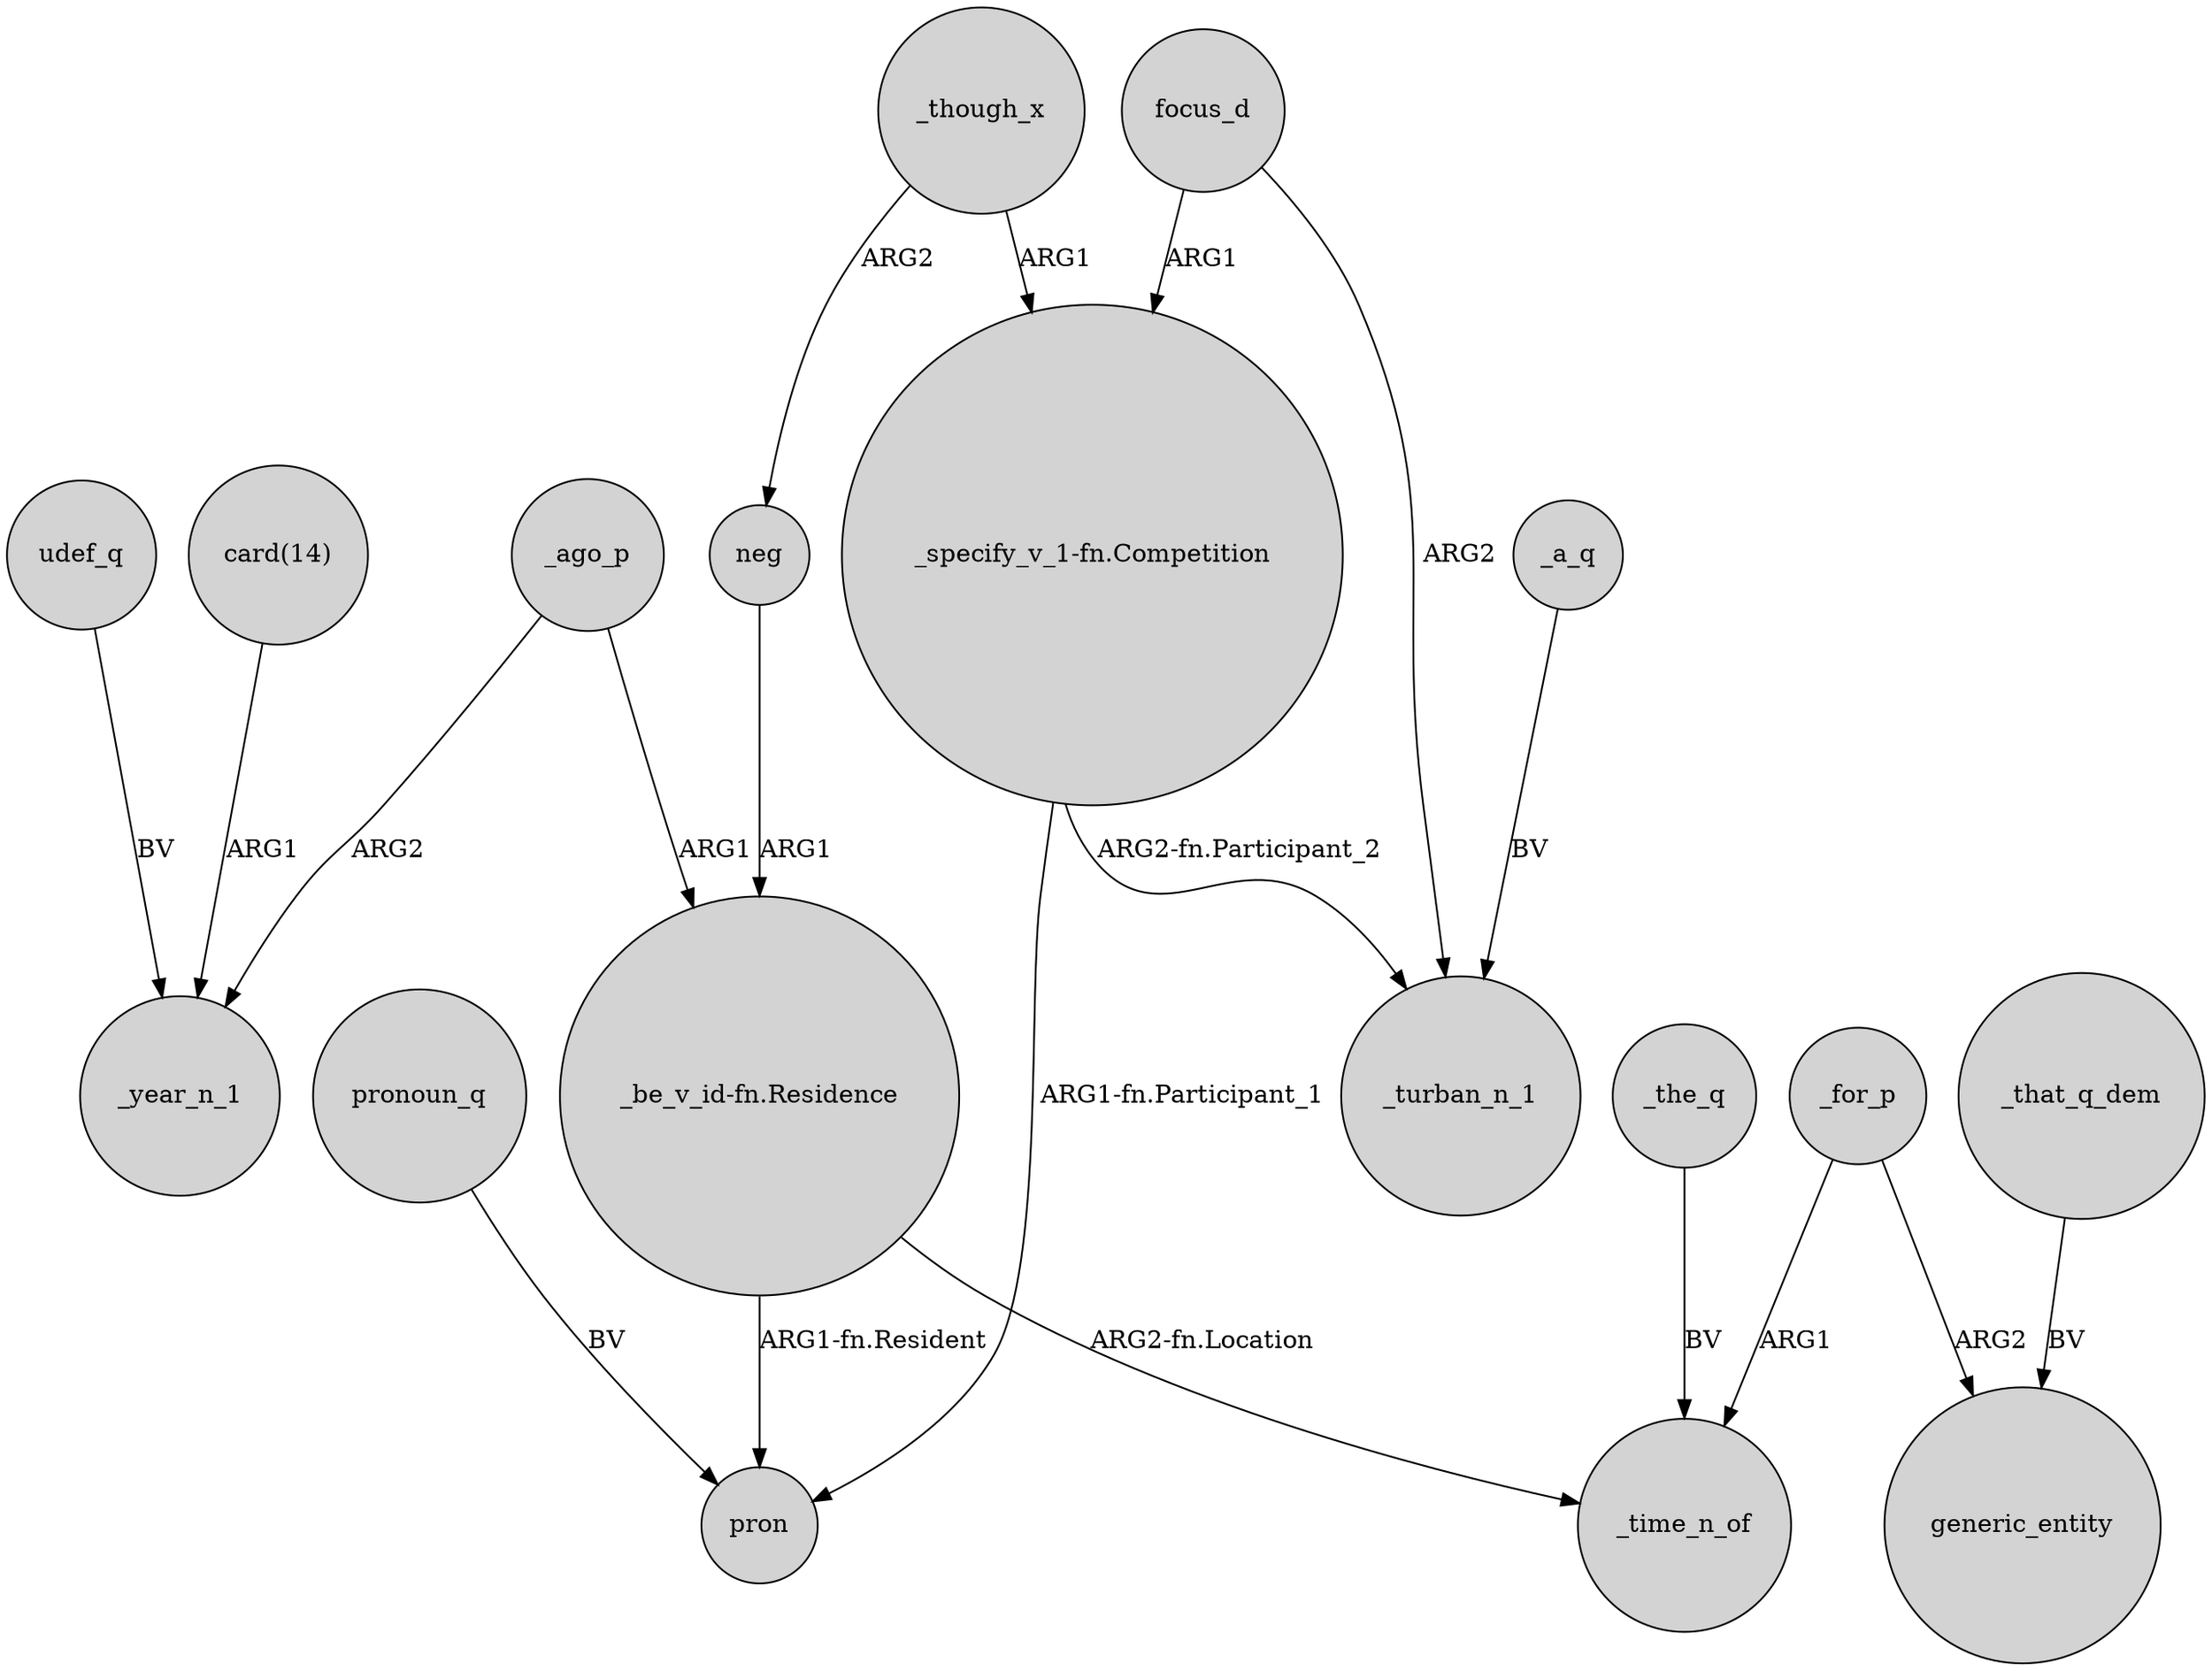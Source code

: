 digraph {
	node [shape=circle style=filled]
	"card(14)" -> _year_n_1 [label=ARG1]
	focus_d -> "_specify_v_1-fn.Competition" [label=ARG1]
	_for_p -> generic_entity [label=ARG2]
	_a_q -> _turban_n_1 [label=BV]
	"_be_v_id-fn.Residence" -> pron [label="ARG1-fn.Resident"]
	_ago_p -> "_be_v_id-fn.Residence" [label=ARG1]
	pronoun_q -> pron [label=BV]
	_the_q -> _time_n_of [label=BV]
	neg -> "_be_v_id-fn.Residence" [label=ARG1]
	_for_p -> _time_n_of [label=ARG1]
	"_specify_v_1-fn.Competition" -> _turban_n_1 [label="ARG2-fn.Participant_2"]
	_though_x -> neg [label=ARG2]
	_ago_p -> _year_n_1 [label=ARG2]
	udef_q -> _year_n_1 [label=BV]
	focus_d -> _turban_n_1 [label=ARG2]
	"_be_v_id-fn.Residence" -> _time_n_of [label="ARG2-fn.Location"]
	_that_q_dem -> generic_entity [label=BV]
	"_specify_v_1-fn.Competition" -> pron [label="ARG1-fn.Participant_1"]
	_though_x -> "_specify_v_1-fn.Competition" [label=ARG1]
}
